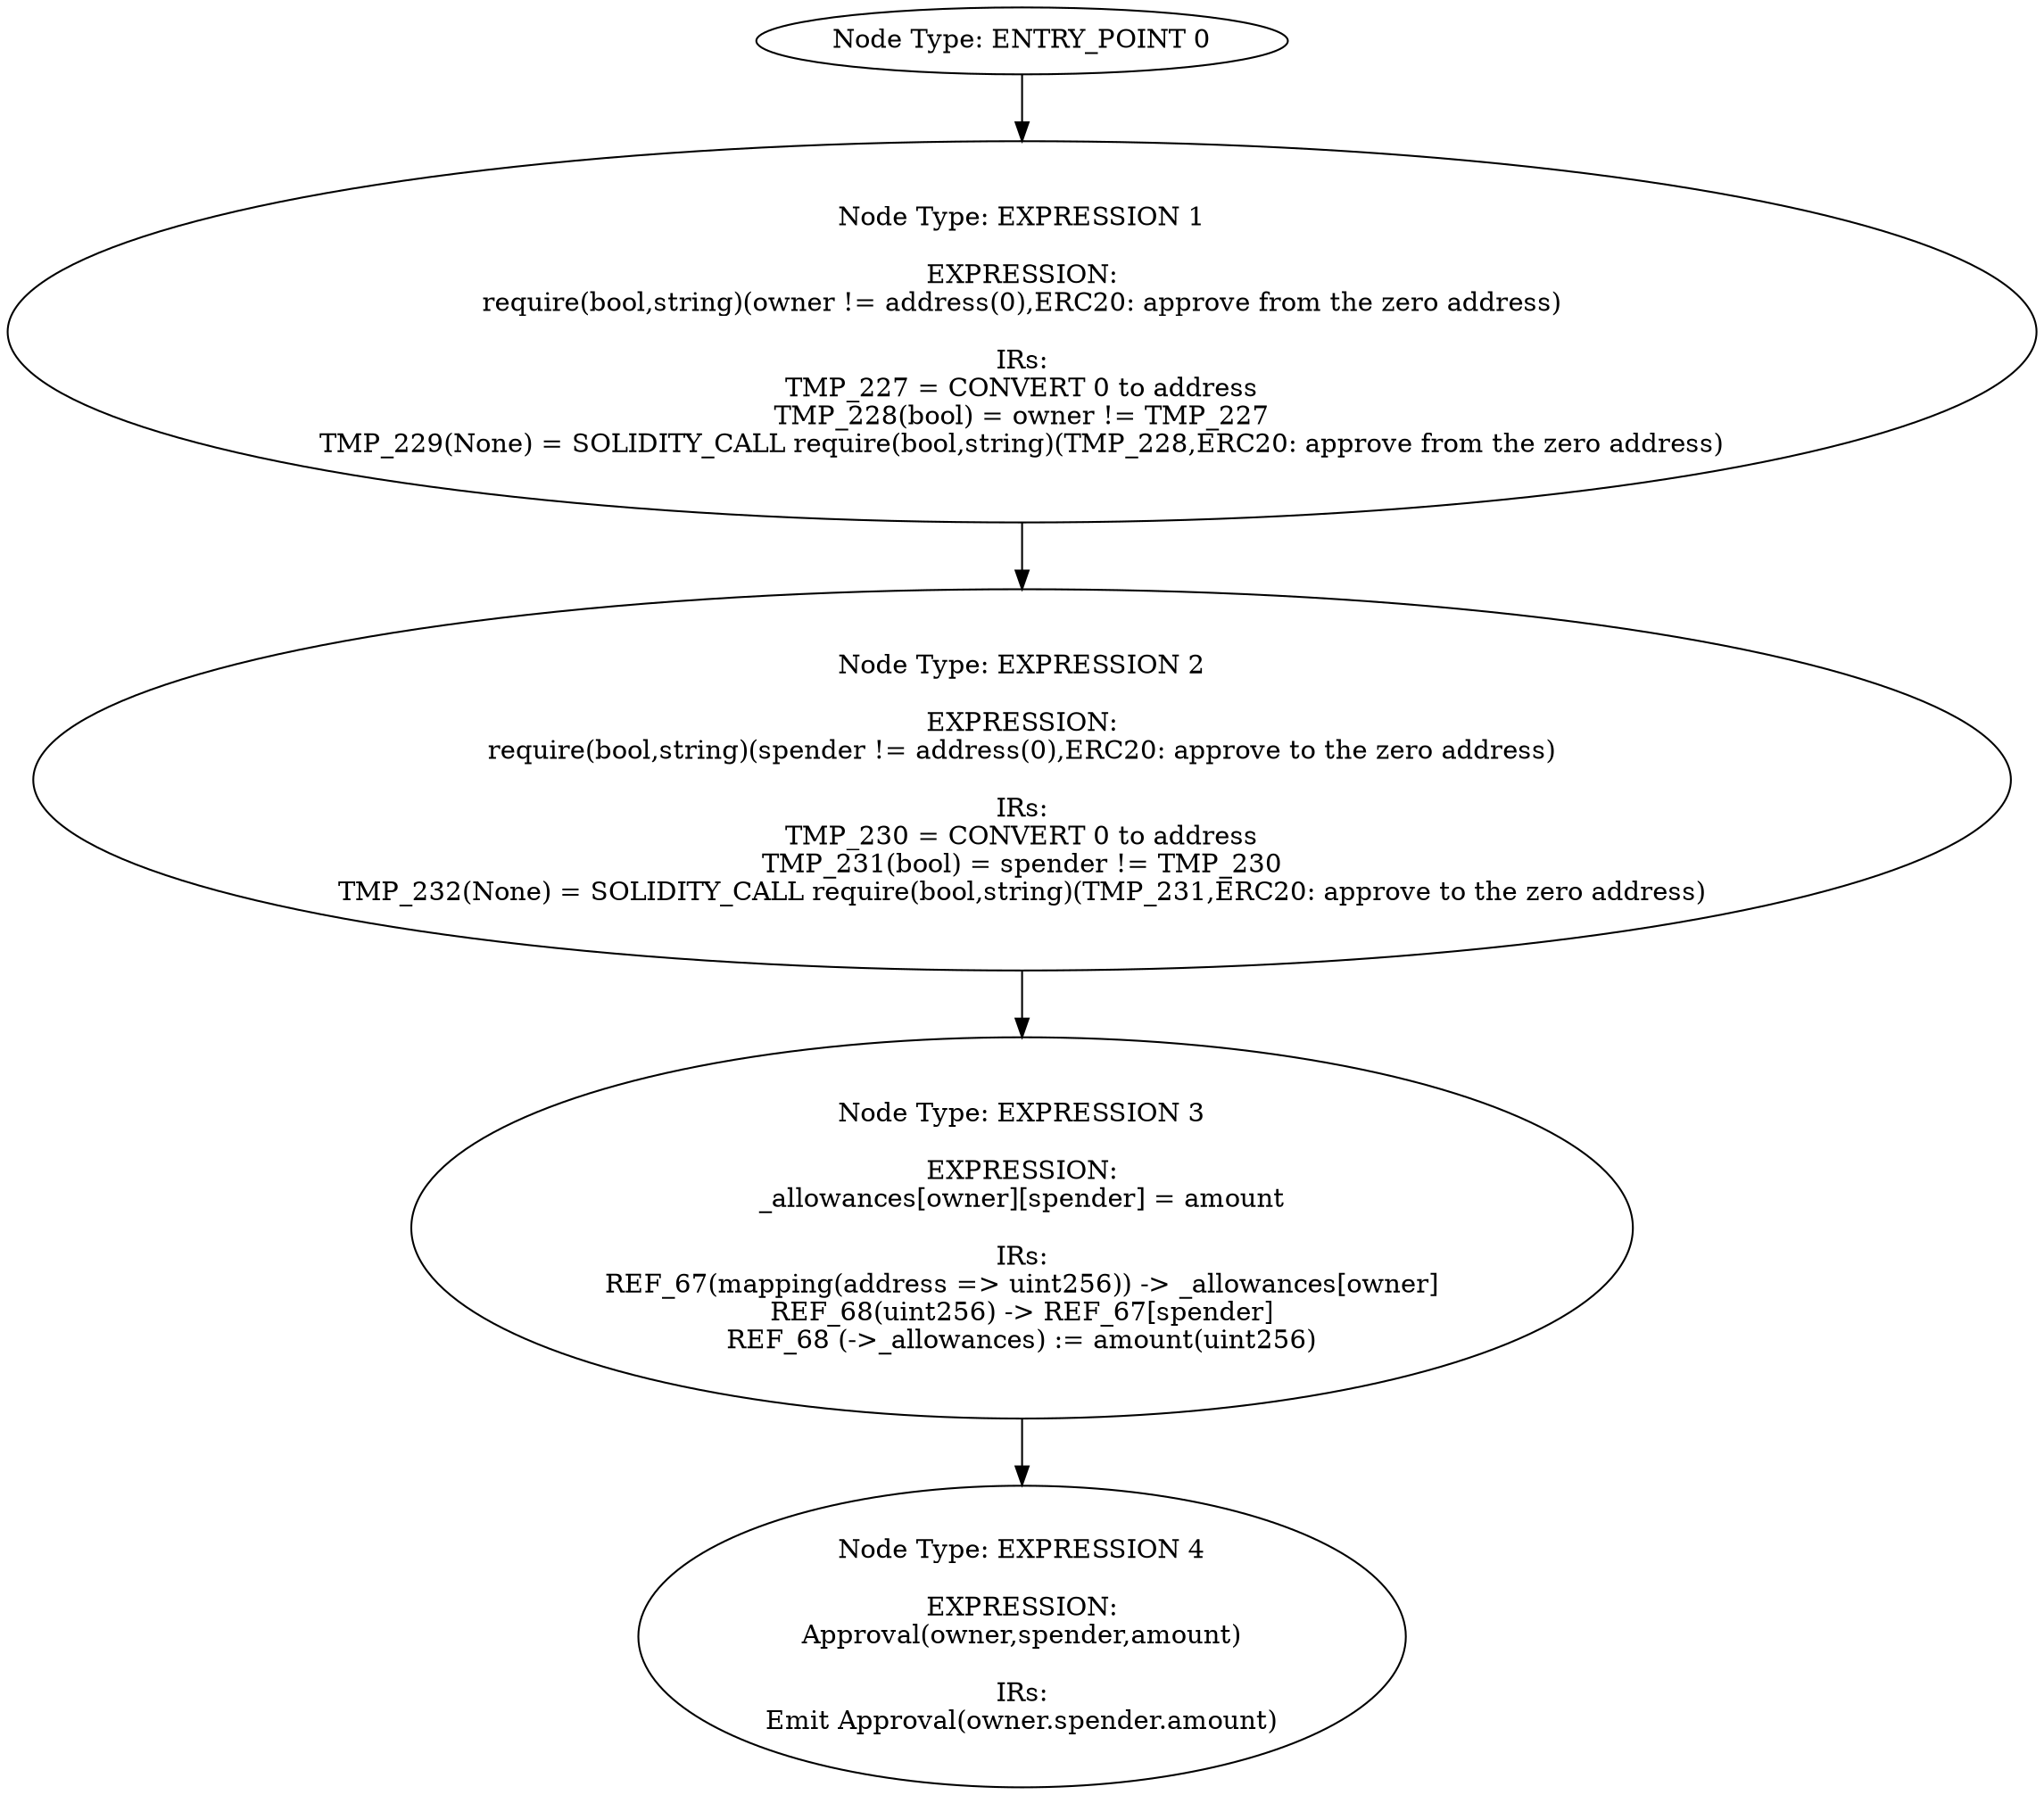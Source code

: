 digraph{
0[label="Node Type: ENTRY_POINT 0
"];
0->1;
1[label="Node Type: EXPRESSION 1

EXPRESSION:
require(bool,string)(owner != address(0),ERC20: approve from the zero address)

IRs:
TMP_227 = CONVERT 0 to address
TMP_228(bool) = owner != TMP_227
TMP_229(None) = SOLIDITY_CALL require(bool,string)(TMP_228,ERC20: approve from the zero address)"];
1->2;
2[label="Node Type: EXPRESSION 2

EXPRESSION:
require(bool,string)(spender != address(0),ERC20: approve to the zero address)

IRs:
TMP_230 = CONVERT 0 to address
TMP_231(bool) = spender != TMP_230
TMP_232(None) = SOLIDITY_CALL require(bool,string)(TMP_231,ERC20: approve to the zero address)"];
2->3;
3[label="Node Type: EXPRESSION 3

EXPRESSION:
_allowances[owner][spender] = amount

IRs:
REF_67(mapping(address => uint256)) -> _allowances[owner]
REF_68(uint256) -> REF_67[spender]
REF_68 (->_allowances) := amount(uint256)"];
3->4;
4[label="Node Type: EXPRESSION 4

EXPRESSION:
Approval(owner,spender,amount)

IRs:
Emit Approval(owner.spender.amount)"];
}
